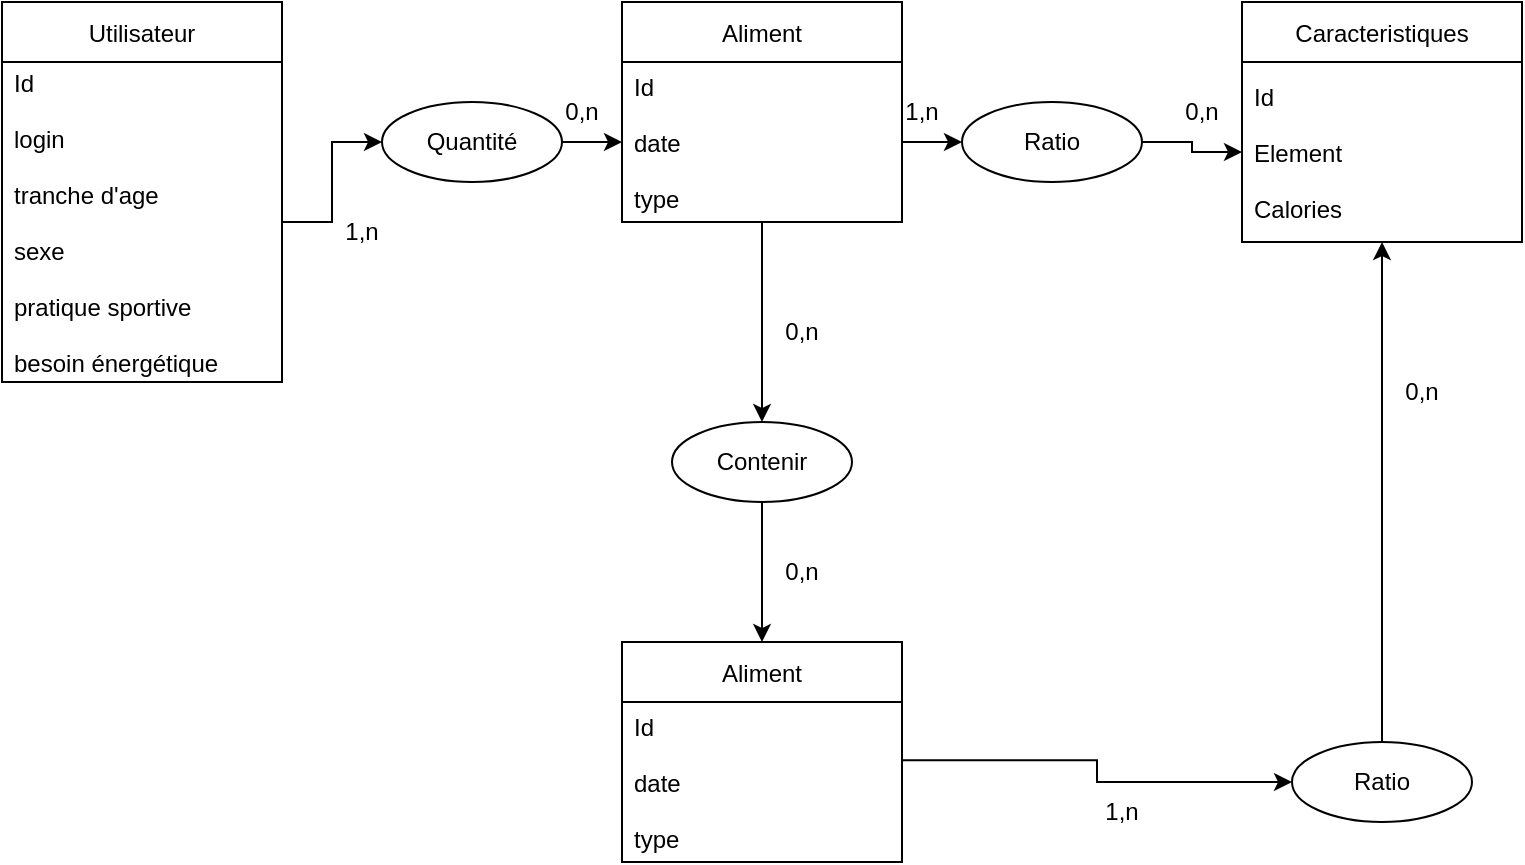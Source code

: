 <mxfile version="17.1.2" type="github">
  <diagram id="ps0TUvUx2SFWj05R7lTL" name="Page-1">
    <mxGraphModel dx="830" dy="512" grid="1" gridSize="10" guides="1" tooltips="1" connect="1" arrows="1" fold="1" page="1" pageScale="1" pageWidth="827" pageHeight="1169" math="0" shadow="0">
      <root>
        <mxCell id="0" />
        <mxCell id="1" parent="0" />
        <mxCell id="9qkErvsrIEReRTzUVo6O-1" value="Utilisateur" style="swimlane;fontStyle=0;childLayout=stackLayout;horizontal=1;startSize=30;horizontalStack=0;resizeParent=1;resizeParentMax=0;resizeLast=0;collapsible=1;marginBottom=0;" vertex="1" parent="1">
          <mxGeometry x="60" y="40" width="140" height="190" as="geometry" />
        </mxCell>
        <mxCell id="9qkErvsrIEReRTzUVo6O-2" value="Id&#xa;&#xa;login&#xa;&#xa;tranche d&#39;age&#xa;&#xa;sexe&#xa;&#xa;pratique sportive&#xa;&#xa;besoin énergétique" style="text;strokeColor=none;fillColor=none;align=left;verticalAlign=middle;spacingLeft=4;spacingRight=4;overflow=hidden;points=[[0,0.5],[1,0.5]];portConstraint=eastwest;rotatable=0;" vertex="1" parent="9qkErvsrIEReRTzUVo6O-1">
          <mxGeometry y="30" width="140" height="160" as="geometry" />
        </mxCell>
        <mxCell id="9qkErvsrIEReRTzUVo6O-8" value="Aliment" style="swimlane;fontStyle=0;childLayout=stackLayout;horizontal=1;startSize=30;horizontalStack=0;resizeParent=1;resizeParentMax=0;resizeLast=0;collapsible=1;marginBottom=0;" vertex="1" parent="1">
          <mxGeometry x="370" y="40" width="140" height="110" as="geometry" />
        </mxCell>
        <mxCell id="9qkErvsrIEReRTzUVo6O-9" value="Id&#xa;&#xa;date&#xa;&#xa;type" style="text;strokeColor=none;fillColor=none;align=left;verticalAlign=middle;spacingLeft=4;spacingRight=4;overflow=hidden;points=[[0,0.5],[1,0.5]];portConstraint=eastwest;rotatable=0;" vertex="1" parent="9qkErvsrIEReRTzUVo6O-8">
          <mxGeometry y="30" width="140" height="80" as="geometry" />
        </mxCell>
        <mxCell id="9qkErvsrIEReRTzUVo6O-10" value="Caracteristiques" style="swimlane;fontStyle=0;childLayout=stackLayout;horizontal=1;startSize=30;horizontalStack=0;resizeParent=1;resizeParentMax=0;resizeLast=0;collapsible=1;marginBottom=0;" vertex="1" parent="1">
          <mxGeometry x="680" y="40" width="140" height="120" as="geometry" />
        </mxCell>
        <mxCell id="9qkErvsrIEReRTzUVo6O-11" value="Id&#xa;&#xa;Element&#xa;&#xa;Calories" style="text;strokeColor=none;fillColor=none;align=left;verticalAlign=middle;spacingLeft=4;spacingRight=4;overflow=hidden;points=[[0,0.5],[1,0.5]];portConstraint=eastwest;rotatable=0;" vertex="1" parent="9qkErvsrIEReRTzUVo6O-10">
          <mxGeometry y="30" width="140" height="90" as="geometry" />
        </mxCell>
        <mxCell id="9qkErvsrIEReRTzUVo6O-27" style="edgeStyle=orthogonalEdgeStyle;rounded=0;orthogonalLoop=1;jettySize=auto;html=1;exitX=1;exitY=0.5;exitDx=0;exitDy=0;" edge="1" parent="1" source="9qkErvsrIEReRTzUVo6O-12" target="9qkErvsrIEReRTzUVo6O-9">
          <mxGeometry relative="1" as="geometry" />
        </mxCell>
        <mxCell id="9qkErvsrIEReRTzUVo6O-12" value="Quantité" style="ellipse;whiteSpace=wrap;html=1;" vertex="1" parent="1">
          <mxGeometry x="250" y="90" width="90" height="40" as="geometry" />
        </mxCell>
        <mxCell id="9qkErvsrIEReRTzUVo6O-18" value="1,n" style="text;html=1;strokeColor=none;fillColor=none;align=center;verticalAlign=middle;whiteSpace=wrap;rounded=0;" vertex="1" parent="1">
          <mxGeometry x="210" y="140" width="60" height="30" as="geometry" />
        </mxCell>
        <mxCell id="9qkErvsrIEReRTzUVo6O-19" value="0,n" style="text;html=1;strokeColor=none;fillColor=none;align=center;verticalAlign=middle;whiteSpace=wrap;rounded=0;" vertex="1" parent="1">
          <mxGeometry x="320" y="80" width="60" height="30" as="geometry" />
        </mxCell>
        <mxCell id="9qkErvsrIEReRTzUVo6O-30" style="edgeStyle=orthogonalEdgeStyle;rounded=0;orthogonalLoop=1;jettySize=auto;html=1;exitX=1;exitY=0.5;exitDx=0;exitDy=0;entryX=0;entryY=0.5;entryDx=0;entryDy=0;" edge="1" parent="1" source="9qkErvsrIEReRTzUVo6O-20" target="9qkErvsrIEReRTzUVo6O-11">
          <mxGeometry relative="1" as="geometry" />
        </mxCell>
        <mxCell id="9qkErvsrIEReRTzUVo6O-20" value="Ratio" style="ellipse;whiteSpace=wrap;html=1;" vertex="1" parent="1">
          <mxGeometry x="540" y="90" width="90" height="40" as="geometry" />
        </mxCell>
        <mxCell id="9qkErvsrIEReRTzUVo6O-25" style="edgeStyle=orthogonalEdgeStyle;rounded=0;orthogonalLoop=1;jettySize=auto;html=1;exitX=1;exitY=0.5;exitDx=0;exitDy=0;entryX=0;entryY=0.5;entryDx=0;entryDy=0;" edge="1" parent="1" source="9qkErvsrIEReRTzUVo6O-2" target="9qkErvsrIEReRTzUVo6O-12">
          <mxGeometry relative="1" as="geometry" />
        </mxCell>
        <mxCell id="9qkErvsrIEReRTzUVo6O-28" style="edgeStyle=orthogonalEdgeStyle;rounded=0;orthogonalLoop=1;jettySize=auto;html=1;exitX=1;exitY=0.5;exitDx=0;exitDy=0;" edge="1" parent="1" source="9qkErvsrIEReRTzUVo6O-9" target="9qkErvsrIEReRTzUVo6O-20">
          <mxGeometry relative="1" as="geometry" />
        </mxCell>
        <mxCell id="9qkErvsrIEReRTzUVo6O-31" value="1,n" style="text;html=1;strokeColor=none;fillColor=none;align=center;verticalAlign=middle;whiteSpace=wrap;rounded=0;" vertex="1" parent="1">
          <mxGeometry x="490" y="80" width="60" height="30" as="geometry" />
        </mxCell>
        <mxCell id="9qkErvsrIEReRTzUVo6O-32" value="0,n" style="text;html=1;strokeColor=none;fillColor=none;align=center;verticalAlign=middle;whiteSpace=wrap;rounded=0;" vertex="1" parent="1">
          <mxGeometry x="630" y="80" width="60" height="30" as="geometry" />
        </mxCell>
        <mxCell id="9qkErvsrIEReRTzUVo6O-36" value="Aliment" style="swimlane;fontStyle=0;childLayout=stackLayout;horizontal=1;startSize=30;horizontalStack=0;resizeParent=1;resizeParentMax=0;resizeLast=0;collapsible=1;marginBottom=0;" vertex="1" parent="1">
          <mxGeometry x="370" y="360" width="140" height="110" as="geometry" />
        </mxCell>
        <mxCell id="9qkErvsrIEReRTzUVo6O-37" value="Id&#xa;&#xa;date&#xa;&#xa;type" style="text;strokeColor=none;fillColor=none;align=left;verticalAlign=middle;spacingLeft=4;spacingRight=4;overflow=hidden;points=[[0,0.5],[1,0.5]];portConstraint=eastwest;rotatable=0;" vertex="1" parent="9qkErvsrIEReRTzUVo6O-36">
          <mxGeometry y="30" width="140" height="80" as="geometry" />
        </mxCell>
        <mxCell id="9qkErvsrIEReRTzUVo6O-46" style="edgeStyle=orthogonalEdgeStyle;rounded=0;orthogonalLoop=1;jettySize=auto;html=1;exitX=0.5;exitY=0;exitDx=0;exitDy=0;entryX=0.5;entryY=1;entryDx=0;entryDy=0;entryPerimeter=0;" edge="1" parent="1" source="9qkErvsrIEReRTzUVo6O-39" target="9qkErvsrIEReRTzUVo6O-11">
          <mxGeometry relative="1" as="geometry" />
        </mxCell>
        <mxCell id="9qkErvsrIEReRTzUVo6O-39" value="Ratio" style="ellipse;whiteSpace=wrap;html=1;" vertex="1" parent="1">
          <mxGeometry x="705" y="410" width="90" height="40" as="geometry" />
        </mxCell>
        <mxCell id="9qkErvsrIEReRTzUVo6O-40" style="edgeStyle=orthogonalEdgeStyle;rounded=0;orthogonalLoop=1;jettySize=auto;html=1;exitX=1;exitY=0.364;exitDx=0;exitDy=0;exitPerimeter=0;" edge="1" parent="1" target="9qkErvsrIEReRTzUVo6O-39" source="9qkErvsrIEReRTzUVo6O-37">
          <mxGeometry relative="1" as="geometry">
            <mxPoint x="510" y="335" as="sourcePoint" />
          </mxGeometry>
        </mxCell>
        <mxCell id="9qkErvsrIEReRTzUVo6O-41" value="1,n" style="text;html=1;strokeColor=none;fillColor=none;align=center;verticalAlign=middle;whiteSpace=wrap;rounded=0;" vertex="1" parent="1">
          <mxGeometry x="590" y="430" width="60" height="30" as="geometry" />
        </mxCell>
        <mxCell id="9qkErvsrIEReRTzUVo6O-42" value="0,n" style="text;html=1;strokeColor=none;fillColor=none;align=center;verticalAlign=middle;whiteSpace=wrap;rounded=0;" vertex="1" parent="1">
          <mxGeometry x="750" y="220" width="40" height="30" as="geometry" />
        </mxCell>
        <mxCell id="9qkErvsrIEReRTzUVo6O-45" value="0,n" style="text;html=1;strokeColor=none;fillColor=none;align=center;verticalAlign=middle;whiteSpace=wrap;rounded=0;" vertex="1" parent="1">
          <mxGeometry x="440" y="190" width="40" height="30" as="geometry" />
        </mxCell>
        <mxCell id="9qkErvsrIEReRTzUVo6O-52" style="edgeStyle=orthogonalEdgeStyle;rounded=0;orthogonalLoop=1;jettySize=auto;html=1;exitX=0.5;exitY=1;exitDx=0;exitDy=0;" edge="1" parent="1" source="9qkErvsrIEReRTzUVo6O-48">
          <mxGeometry relative="1" as="geometry">
            <mxPoint x="440" y="360" as="targetPoint" />
          </mxGeometry>
        </mxCell>
        <mxCell id="9qkErvsrIEReRTzUVo6O-48" value="Contenir" style="ellipse;whiteSpace=wrap;html=1;" vertex="1" parent="1">
          <mxGeometry x="395" y="250" width="90" height="40" as="geometry" />
        </mxCell>
        <mxCell id="9qkErvsrIEReRTzUVo6O-50" value="" style="endArrow=classic;html=1;rounded=0;entryX=0.5;entryY=0;entryDx=0;entryDy=0;" edge="1" parent="1" source="9qkErvsrIEReRTzUVo6O-9" target="9qkErvsrIEReRTzUVo6O-48">
          <mxGeometry width="50" height="50" relative="1" as="geometry">
            <mxPoint x="390" y="270" as="sourcePoint" />
            <mxPoint x="440" y="220" as="targetPoint" />
          </mxGeometry>
        </mxCell>
        <mxCell id="9qkErvsrIEReRTzUVo6O-53" value="0,n" style="text;html=1;strokeColor=none;fillColor=none;align=center;verticalAlign=middle;whiteSpace=wrap;rounded=0;" vertex="1" parent="1">
          <mxGeometry x="440" y="310" width="40" height="30" as="geometry" />
        </mxCell>
      </root>
    </mxGraphModel>
  </diagram>
</mxfile>
